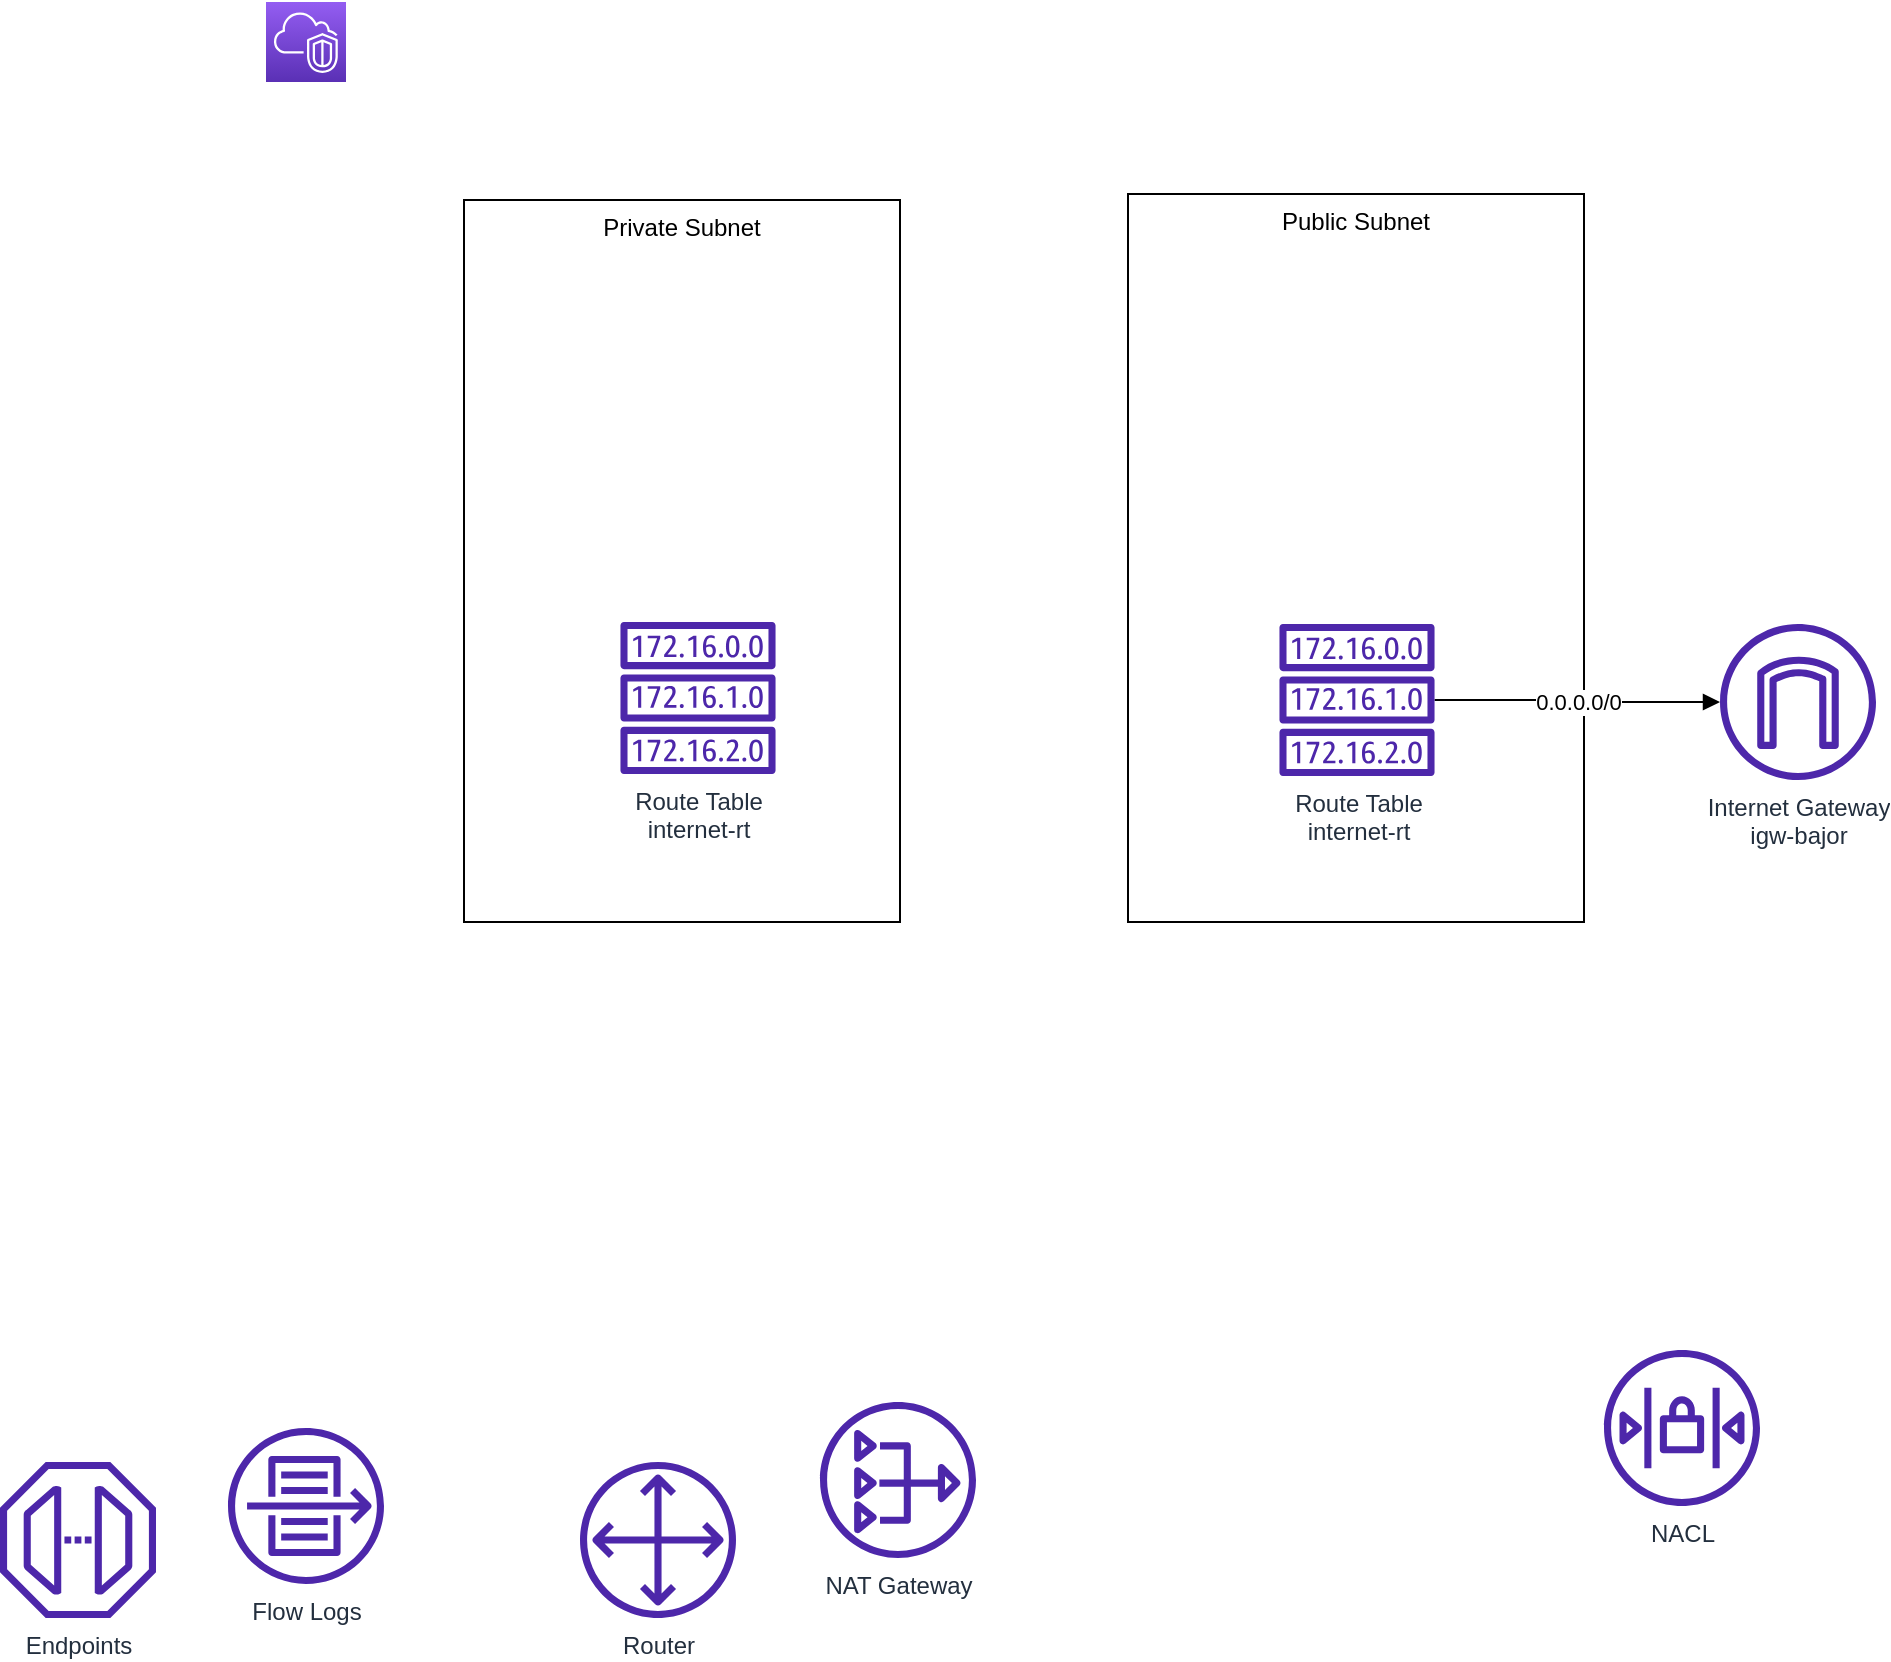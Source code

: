 <mxfile version="19.0.3" type="device"><diagram id="0U9EVkECSL9XpYst_XFg" name="VPC"><mxGraphModel dx="1422" dy="857" grid="1" gridSize="10" guides="1" tooltips="1" connect="1" arrows="1" fold="1" page="0" pageScale="1" pageWidth="1100" pageHeight="850" math="0" shadow="0"><root><mxCell id="0"/><mxCell id="1" parent="0"/><mxCell id="NABtASrUBoll2B_tzzq8-8" value="Private Subnet&lt;br&gt;" style="rounded=0;whiteSpace=wrap;html=1;verticalAlign=top;" vertex="1" parent="1"><mxGeometry x="262" y="239" width="218" height="361" as="geometry"/></mxCell><mxCell id="NABtASrUBoll2B_tzzq8-10" value="Public Subnet" style="rounded=0;whiteSpace=wrap;html=1;verticalAlign=top;" vertex="1" parent="1"><mxGeometry x="594" y="236" width="228" height="364" as="geometry"/></mxCell><mxCell id="M2tCuWPk_VgjxduD9iWH-7" value="" style="sketch=0;points=[[0,0,0],[0.25,0,0],[0.5,0,0],[0.75,0,0],[1,0,0],[0,1,0],[0.25,1,0],[0.5,1,0],[0.75,1,0],[1,1,0],[0,0.25,0],[0,0.5,0],[0,0.75,0],[1,0.25,0],[1,0.5,0],[1,0.75,0]];outlineConnect=0;fontColor=#232F3E;gradientColor=#945DF2;gradientDirection=north;fillColor=#5A30B5;strokeColor=#ffffff;dashed=0;verticalLabelPosition=bottom;verticalAlign=top;align=center;html=1;fontSize=12;fontStyle=0;aspect=fixed;shape=mxgraph.aws4.resourceIcon;resIcon=mxgraph.aws4.vpc;" parent="1" vertex="1"><mxGeometry x="163" y="140" width="40" height="40" as="geometry"/></mxCell><mxCell id="NABtASrUBoll2B_tzzq8-11" value="0.0.0.0/0" style="edgeStyle=orthogonalEdgeStyle;rounded=0;orthogonalLoop=1;jettySize=auto;html=1;endArrow=block;endFill=1;" edge="1" parent="1" source="NABtASrUBoll2B_tzzq8-1" target="NABtASrUBoll2B_tzzq8-5"><mxGeometry relative="1" as="geometry"/></mxCell><mxCell id="NABtASrUBoll2B_tzzq8-1" value="Route Table&lt;br&gt;internet-rt" style="sketch=0;outlineConnect=0;fontColor=#232F3E;gradientColor=none;fillColor=#4D27AA;strokeColor=none;dashed=0;verticalLabelPosition=bottom;verticalAlign=top;align=center;html=1;fontSize=12;fontStyle=0;aspect=fixed;pointerEvents=1;shape=mxgraph.aws4.route_table;" vertex="1" parent="1"><mxGeometry x="669.5" y="451" width="78" height="76" as="geometry"/></mxCell><mxCell id="NABtASrUBoll2B_tzzq8-2" value="Endpoints" style="sketch=0;outlineConnect=0;fontColor=#232F3E;gradientColor=none;fillColor=#4D27AA;strokeColor=none;dashed=0;verticalLabelPosition=bottom;verticalAlign=top;align=center;html=1;fontSize=12;fontStyle=0;aspect=fixed;pointerEvents=1;shape=mxgraph.aws4.endpoint;" vertex="1" parent="1"><mxGeometry x="30" y="870" width="78" height="78" as="geometry"/></mxCell><mxCell id="NABtASrUBoll2B_tzzq8-3" value="Router" style="sketch=0;outlineConnect=0;fontColor=#232F3E;gradientColor=none;fillColor=#4D27AA;strokeColor=none;dashed=0;verticalLabelPosition=bottom;verticalAlign=top;align=center;html=1;fontSize=12;fontStyle=0;aspect=fixed;pointerEvents=1;shape=mxgraph.aws4.customer_gateway;" vertex="1" parent="1"><mxGeometry x="320" y="870" width="78" height="78" as="geometry"/></mxCell><mxCell id="NABtASrUBoll2B_tzzq8-4" value="Flow Logs" style="sketch=0;outlineConnect=0;fontColor=#232F3E;gradientColor=none;fillColor=#4D27AA;strokeColor=none;dashed=0;verticalLabelPosition=bottom;verticalAlign=top;align=center;html=1;fontSize=12;fontStyle=0;aspect=fixed;pointerEvents=1;shape=mxgraph.aws4.flow_logs;" vertex="1" parent="1"><mxGeometry x="144" y="853" width="78" height="78" as="geometry"/></mxCell><mxCell id="NABtASrUBoll2B_tzzq8-5" value="Internet Gateway&lt;br&gt;igw-bajor" style="sketch=0;outlineConnect=0;fontColor=#232F3E;gradientColor=none;fillColor=#4D27AA;strokeColor=none;dashed=0;verticalLabelPosition=bottom;verticalAlign=top;align=center;html=1;fontSize=12;fontStyle=0;aspect=fixed;pointerEvents=1;shape=mxgraph.aws4.internet_gateway;" vertex="1" parent="1"><mxGeometry x="890" y="451" width="78" height="78" as="geometry"/></mxCell><mxCell id="NABtASrUBoll2B_tzzq8-6" value="NACL" style="sketch=0;outlineConnect=0;fontColor=#232F3E;gradientColor=none;fillColor=#4D27AA;strokeColor=none;dashed=0;verticalLabelPosition=bottom;verticalAlign=top;align=center;html=1;fontSize=12;fontStyle=0;aspect=fixed;pointerEvents=1;shape=mxgraph.aws4.network_access_control_list;" vertex="1" parent="1"><mxGeometry x="832" y="814" width="78" height="78" as="geometry"/></mxCell><mxCell id="NABtASrUBoll2B_tzzq8-7" value="NAT Gateway" style="sketch=0;outlineConnect=0;fontColor=#232F3E;gradientColor=none;fillColor=#4D27AA;strokeColor=none;dashed=0;verticalLabelPosition=bottom;verticalAlign=top;align=center;html=1;fontSize=12;fontStyle=0;aspect=fixed;pointerEvents=1;shape=mxgraph.aws4.nat_gateway;" vertex="1" parent="1"><mxGeometry x="440" y="840" width="78" height="78" as="geometry"/></mxCell><mxCell id="NABtASrUBoll2B_tzzq8-12" value="Route Table&lt;br&gt;internet-rt" style="sketch=0;outlineConnect=0;fontColor=#232F3E;gradientColor=none;fillColor=#4D27AA;strokeColor=none;dashed=0;verticalLabelPosition=bottom;verticalAlign=top;align=center;html=1;fontSize=12;fontStyle=0;aspect=fixed;pointerEvents=1;shape=mxgraph.aws4.route_table;" vertex="1" parent="1"><mxGeometry x="340" y="450" width="78" height="76" as="geometry"/></mxCell></root></mxGraphModel></diagram></mxfile>
